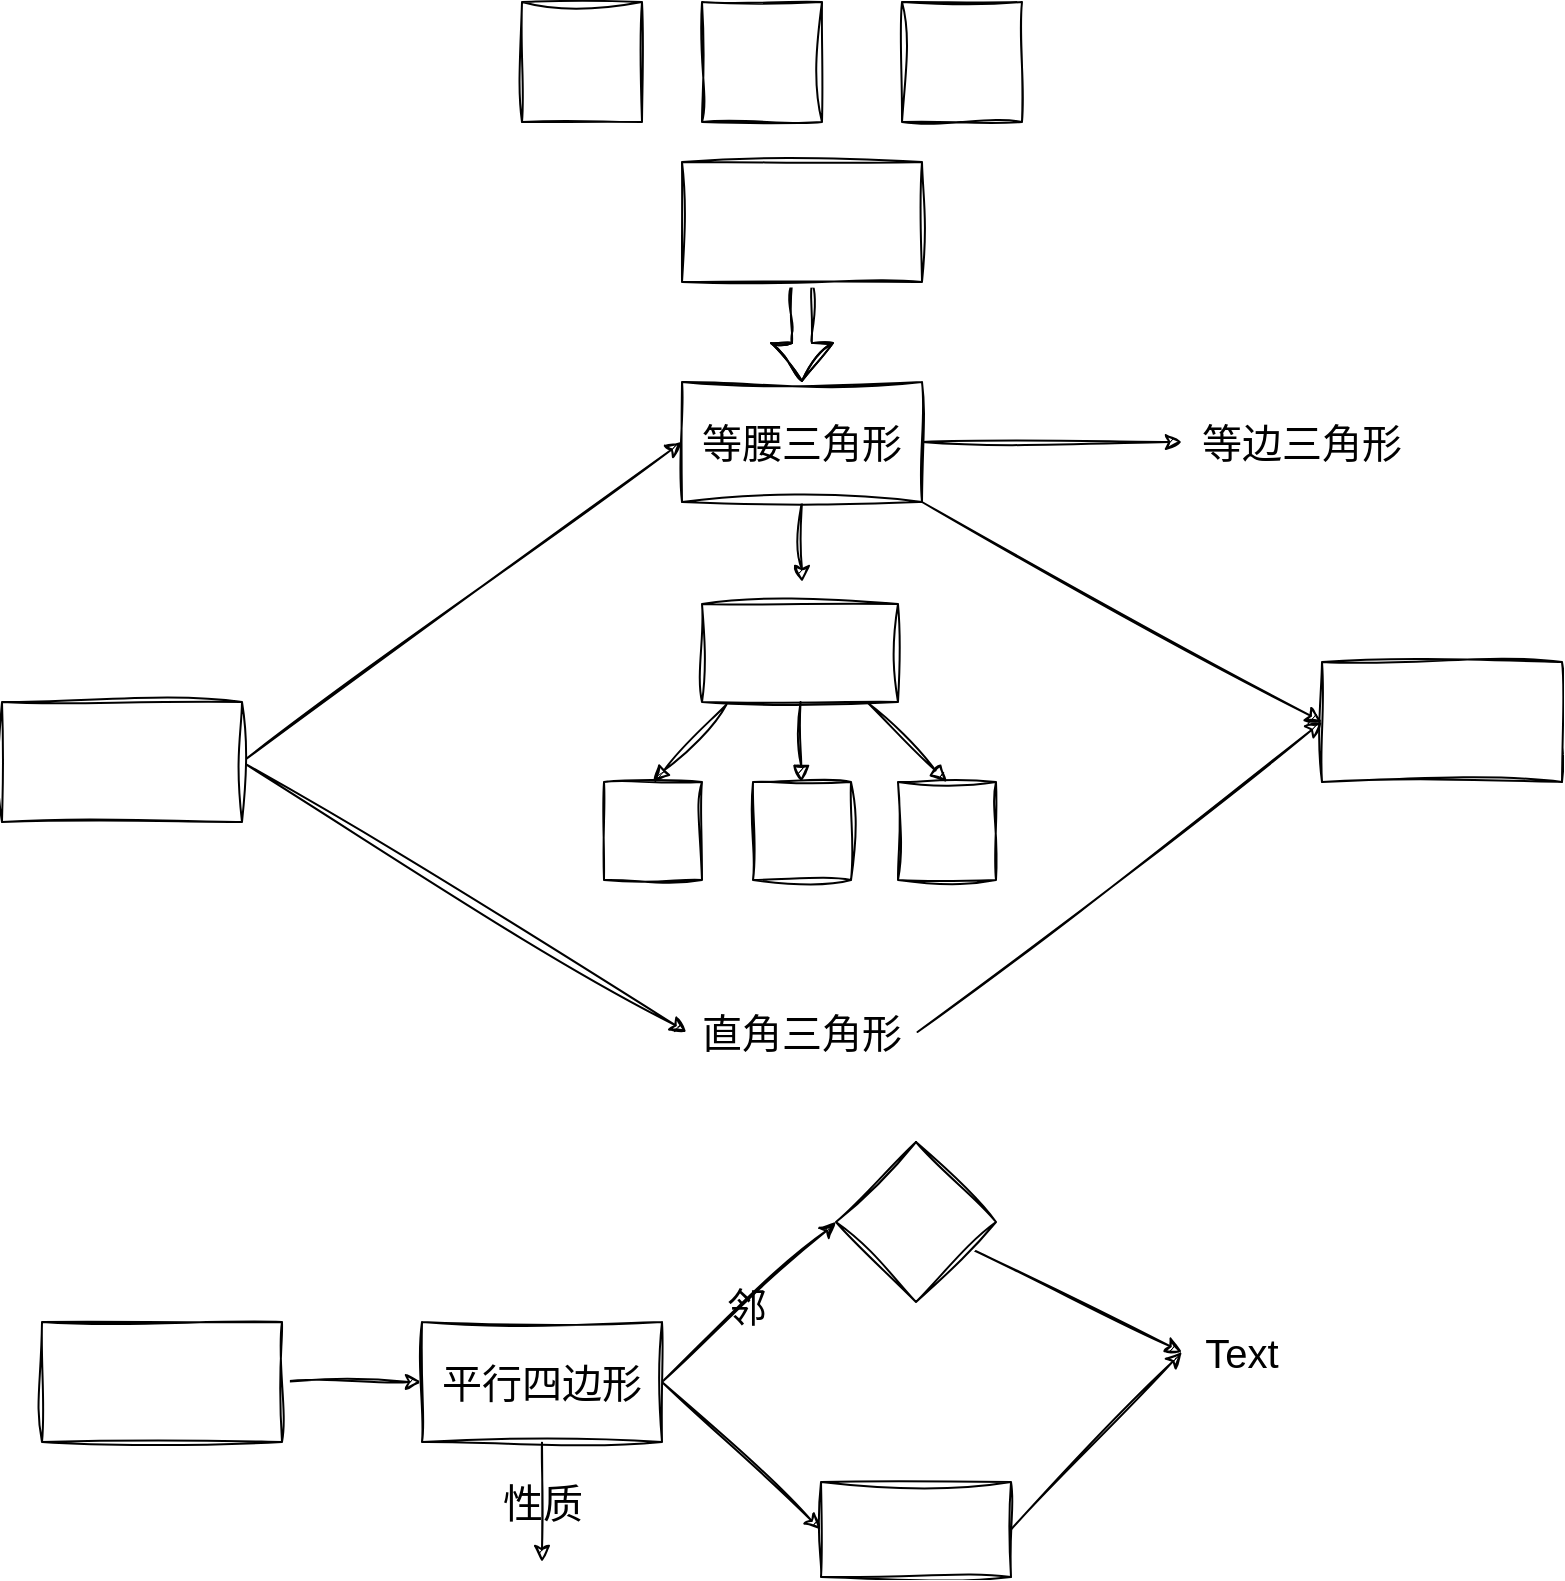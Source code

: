 <mxfile version="20.8.16" type="github">
  <diagram name="第 1 页" id="h6_vGnYJ_OD5_Ige07re">
    <mxGraphModel dx="1306" dy="826" grid="1" gridSize="10" guides="1" tooltips="1" connect="1" arrows="1" fold="1" page="1" pageScale="1" pageWidth="827" pageHeight="1169" math="0" shadow="0">
      <root>
        <mxCell id="0" />
        <mxCell id="1" parent="0" />
        <mxCell id="lBFcBCJgX3d3Oh1-6d5N-2" style="edgeStyle=orthogonalEdgeStyle;rounded=0;orthogonalLoop=1;jettySize=auto;html=1;exitX=1;exitY=0.5;exitDx=0;exitDy=0;entryX=0;entryY=0.5;entryDx=0;entryDy=0;sketch=1;curveFitting=1;jiggle=2;labelBackgroundColor=none;fontColor=default;" edge="1" parent="1" source="lBFcBCJgX3d3Oh1-6d5N-1" target="lBFcBCJgX3d3Oh1-6d5N-3">
          <mxGeometry relative="1" as="geometry">
            <mxPoint x="580" y="230" as="targetPoint" />
          </mxGeometry>
        </mxCell>
        <mxCell id="lBFcBCJgX3d3Oh1-6d5N-4" style="edgeStyle=orthogonalEdgeStyle;rounded=0;orthogonalLoop=1;jettySize=auto;html=1;exitX=0.5;exitY=0;exitDx=0;exitDy=0;shape=flexArrow;endArrow=none;endFill=0;startArrow=block;sketch=1;curveFitting=1;jiggle=2;labelBackgroundColor=none;fontColor=default;" edge="1" parent="1" source="lBFcBCJgX3d3Oh1-6d5N-1">
          <mxGeometry relative="1" as="geometry">
            <mxPoint x="430" y="150" as="targetPoint" />
          </mxGeometry>
        </mxCell>
        <mxCell id="lBFcBCJgX3d3Oh1-6d5N-22" style="edgeStyle=none;rounded=0;orthogonalLoop=1;jettySize=auto;html=1;exitX=1;exitY=1;exitDx=0;exitDy=0;entryX=0;entryY=0.5;entryDx=0;entryDy=0;startArrow=none;endArrow=classic;endFill=1;startFill=0;sketch=1;curveFitting=1;jiggle=2;labelBackgroundColor=none;fontColor=default;" edge="1" parent="1" source="lBFcBCJgX3d3Oh1-6d5N-1" target="lBFcBCJgX3d3Oh1-6d5N-21">
          <mxGeometry relative="1" as="geometry" />
        </mxCell>
        <mxCell id="lBFcBCJgX3d3Oh1-6d5N-23" style="edgeStyle=none;rounded=0;orthogonalLoop=1;jettySize=auto;html=1;exitX=0.5;exitY=1;exitDx=0;exitDy=0;startArrow=none;startFill=0;endArrow=classic;endFill=1;sketch=1;curveFitting=1;jiggle=2;labelBackgroundColor=none;fontColor=default;" edge="1" parent="1" source="lBFcBCJgX3d3Oh1-6d5N-1">
          <mxGeometry relative="1" as="geometry">
            <mxPoint x="430" y="300" as="targetPoint" />
          </mxGeometry>
        </mxCell>
        <mxCell id="lBFcBCJgX3d3Oh1-6d5N-1" value="&lt;font style=&quot;font-size: 20px;&quot;&gt;等腰三角形&lt;/font&gt;" style="rounded=0;whiteSpace=wrap;html=1;sketch=1;curveFitting=1;jiggle=2;labelBackgroundColor=none;" vertex="1" parent="1">
          <mxGeometry x="370" y="200" width="120" height="60" as="geometry" />
        </mxCell>
        <mxCell id="lBFcBCJgX3d3Oh1-6d5N-3" value="等边三角形" style="text;html=1;strokeColor=none;fillColor=none;align=center;verticalAlign=middle;whiteSpace=wrap;rounded=0;fontSize=20;sketch=1;curveFitting=1;jiggle=2;labelBackgroundColor=none;" vertex="1" parent="1">
          <mxGeometry x="620" y="210" width="120" height="40" as="geometry" />
        </mxCell>
        <mxCell id="lBFcBCJgX3d3Oh1-6d5N-5" value="" style="rounded=0;whiteSpace=wrap;html=1;sketch=1;curveFitting=1;jiggle=2;labelBackgroundColor=none;" vertex="1" parent="1">
          <mxGeometry x="370" y="90" width="120" height="60" as="geometry" />
        </mxCell>
        <mxCell id="lBFcBCJgX3d3Oh1-6d5N-6" value="" style="rounded=0;whiteSpace=wrap;html=1;sketch=1;curveFitting=1;jiggle=2;labelBackgroundColor=none;" vertex="1" parent="1">
          <mxGeometry x="290" y="10" width="60" height="60" as="geometry" />
        </mxCell>
        <mxCell id="lBFcBCJgX3d3Oh1-6d5N-7" value="" style="rounded=0;whiteSpace=wrap;html=1;sketch=1;curveFitting=1;jiggle=2;labelBackgroundColor=none;" vertex="1" parent="1">
          <mxGeometry x="380" y="10" width="60" height="60" as="geometry" />
        </mxCell>
        <mxCell id="lBFcBCJgX3d3Oh1-6d5N-8" value="" style="rounded=0;whiteSpace=wrap;html=1;sketch=1;curveFitting=1;jiggle=2;labelBackgroundColor=none;" vertex="1" parent="1">
          <mxGeometry x="480" y="10" width="60" height="60" as="geometry" />
        </mxCell>
        <mxCell id="lBFcBCJgX3d3Oh1-6d5N-9" value="" style="rounded=0;whiteSpace=wrap;html=1;sketch=1;curveFitting=1;jiggle=2;labelBackgroundColor=none;" vertex="1" parent="1">
          <mxGeometry x="380" y="311" width="98" height="49" as="geometry" />
        </mxCell>
        <mxCell id="lBFcBCJgX3d3Oh1-6d5N-15" style="rounded=0;orthogonalLoop=1;jettySize=auto;html=1;exitX=0.5;exitY=0;exitDx=0;exitDy=0;entryX=0.125;entryY=1.025;entryDx=0;entryDy=0;entryPerimeter=0;startArrow=block;endArrow=none;endFill=0;sketch=1;curveFitting=1;jiggle=2;labelBackgroundColor=none;fontColor=default;" edge="1" parent="1" source="lBFcBCJgX3d3Oh1-6d5N-20" target="lBFcBCJgX3d3Oh1-6d5N-9">
          <mxGeometry relative="1" as="geometry">
            <mxPoint x="350" y="431" as="sourcePoint" />
          </mxGeometry>
        </mxCell>
        <mxCell id="lBFcBCJgX3d3Oh1-6d5N-16" value="" style="edgeStyle=none;rounded=0;orthogonalLoop=1;jettySize=auto;html=1;startArrow=block;endArrow=none;endFill=0;sketch=1;curveFitting=1;jiggle=2;labelBackgroundColor=none;fontColor=default;" edge="1" parent="1" source="lBFcBCJgX3d3Oh1-6d5N-13" target="lBFcBCJgX3d3Oh1-6d5N-9">
          <mxGeometry relative="1" as="geometry" />
        </mxCell>
        <mxCell id="lBFcBCJgX3d3Oh1-6d5N-13" value="" style="rounded=0;whiteSpace=wrap;html=1;sketch=1;curveFitting=1;jiggle=2;labelBackgroundColor=none;" vertex="1" parent="1">
          <mxGeometry x="405.5" y="400" width="49" height="49" as="geometry" />
        </mxCell>
        <mxCell id="lBFcBCJgX3d3Oh1-6d5N-17" style="edgeStyle=none;rounded=0;orthogonalLoop=1;jettySize=auto;html=1;startArrow=block;endArrow=none;endFill=0;entryX=0.847;entryY=1.01;entryDx=0;entryDy=0;entryPerimeter=0;exitX=0.5;exitY=0;exitDx=0;exitDy=0;sketch=1;curveFitting=1;jiggle=2;labelBackgroundColor=none;fontColor=default;" edge="1" parent="1" source="lBFcBCJgX3d3Oh1-6d5N-19" target="lBFcBCJgX3d3Oh1-6d5N-9">
          <mxGeometry relative="1" as="geometry">
            <mxPoint x="480" y="381" as="targetPoint" />
            <mxPoint x="496.812" y="441" as="sourcePoint" />
          </mxGeometry>
        </mxCell>
        <mxCell id="lBFcBCJgX3d3Oh1-6d5N-19" value="" style="rounded=0;whiteSpace=wrap;html=1;sketch=1;curveFitting=1;jiggle=2;labelBackgroundColor=none;" vertex="1" parent="1">
          <mxGeometry x="478" y="400" width="49" height="49" as="geometry" />
        </mxCell>
        <mxCell id="lBFcBCJgX3d3Oh1-6d5N-20" value="" style="rounded=0;whiteSpace=wrap;html=1;sketch=1;curveFitting=1;jiggle=2;labelBackgroundColor=none;" vertex="1" parent="1">
          <mxGeometry x="331" y="400" width="49" height="49" as="geometry" />
        </mxCell>
        <mxCell id="lBFcBCJgX3d3Oh1-6d5N-21" value="" style="rounded=0;whiteSpace=wrap;html=1;sketch=1;curveFitting=1;jiggle=2;labelBackgroundColor=none;" vertex="1" parent="1">
          <mxGeometry x="690" y="340" width="120" height="60" as="geometry" />
        </mxCell>
        <mxCell id="lBFcBCJgX3d3Oh1-6d5N-25" style="edgeStyle=none;rounded=0;orthogonalLoop=1;jettySize=auto;html=1;exitX=1;exitY=0.5;exitDx=0;exitDy=0;fontSize=20;startArrow=none;startFill=0;endArrow=classic;endFill=1;entryX=0;entryY=0.5;entryDx=0;entryDy=0;sketch=1;curveFitting=1;jiggle=2;labelBackgroundColor=none;fontColor=default;" edge="1" parent="1" source="lBFcBCJgX3d3Oh1-6d5N-24" target="lBFcBCJgX3d3Oh1-6d5N-21">
          <mxGeometry relative="1" as="geometry">
            <mxPoint x="610" y="400" as="targetPoint" />
          </mxGeometry>
        </mxCell>
        <mxCell id="lBFcBCJgX3d3Oh1-6d5N-24" value="直角三角形" style="text;html=1;strokeColor=none;fillColor=none;align=center;verticalAlign=middle;whiteSpace=wrap;rounded=0;fontSize=20;sketch=1;curveFitting=1;jiggle=2;labelBackgroundColor=none;" vertex="1" parent="1">
          <mxGeometry x="372.25" y="510" width="115.5" height="30" as="geometry" />
        </mxCell>
        <mxCell id="lBFcBCJgX3d3Oh1-6d5N-27" style="edgeStyle=none;rounded=0;orthogonalLoop=1;jettySize=auto;html=1;exitX=1;exitY=0.5;exitDx=0;exitDy=0;entryX=0;entryY=0.5;entryDx=0;entryDy=0;fontSize=20;startArrow=none;startFill=0;endArrow=classic;endFill=1;sketch=1;curveFitting=1;jiggle=2;labelBackgroundColor=none;fontColor=default;" edge="1" parent="1" source="lBFcBCJgX3d3Oh1-6d5N-26" target="lBFcBCJgX3d3Oh1-6d5N-1">
          <mxGeometry relative="1" as="geometry" />
        </mxCell>
        <mxCell id="lBFcBCJgX3d3Oh1-6d5N-28" style="edgeStyle=none;rounded=0;orthogonalLoop=1;jettySize=auto;html=1;exitX=1;exitY=0.5;exitDx=0;exitDy=0;entryX=0;entryY=0.5;entryDx=0;entryDy=0;fontSize=20;startArrow=none;startFill=0;endArrow=classic;endFill=1;sketch=1;curveFitting=1;jiggle=2;labelBackgroundColor=none;fontColor=default;" edge="1" parent="1" source="lBFcBCJgX3d3Oh1-6d5N-26" target="lBFcBCJgX3d3Oh1-6d5N-24">
          <mxGeometry relative="1" as="geometry" />
        </mxCell>
        <mxCell id="lBFcBCJgX3d3Oh1-6d5N-26" value="" style="rounded=0;whiteSpace=wrap;html=1;fontSize=20;sketch=1;curveFitting=1;jiggle=2;labelBackgroundColor=none;" vertex="1" parent="1">
          <mxGeometry x="30" y="360" width="120" height="60" as="geometry" />
        </mxCell>
        <mxCell id="lBFcBCJgX3d3Oh1-6d5N-30" style="edgeStyle=none;rounded=0;orthogonalLoop=1;jettySize=auto;html=1;exitX=1;exitY=0.5;exitDx=0;exitDy=0;fontSize=20;startArrow=none;startFill=0;endArrow=classic;endFill=1;sketch=1;curveFitting=1;jiggle=2;labelBackgroundColor=none;fontColor=default;" edge="1" parent="1" source="lBFcBCJgX3d3Oh1-6d5N-29">
          <mxGeometry relative="1" as="geometry">
            <mxPoint x="240" y="700" as="targetPoint" />
          </mxGeometry>
        </mxCell>
        <mxCell id="lBFcBCJgX3d3Oh1-6d5N-29" value="" style="rounded=0;whiteSpace=wrap;html=1;fontSize=20;sketch=1;curveFitting=1;jiggle=2;labelBackgroundColor=none;" vertex="1" parent="1">
          <mxGeometry x="50" y="670" width="120" height="60" as="geometry" />
        </mxCell>
        <mxCell id="lBFcBCJgX3d3Oh1-6d5N-32" value="性质" style="edgeStyle=none;rounded=0;orthogonalLoop=1;jettySize=auto;html=1;exitX=0.5;exitY=1;exitDx=0;exitDy=0;fontSize=20;startArrow=none;startFill=0;endArrow=classic;endFill=1;sketch=1;curveFitting=1;jiggle=2;labelBackgroundColor=none;fontColor=default;" edge="1" parent="1" source="lBFcBCJgX3d3Oh1-6d5N-31">
          <mxGeometry relative="1" as="geometry">
            <mxPoint x="300" y="790" as="targetPoint" />
          </mxGeometry>
        </mxCell>
        <mxCell id="lBFcBCJgX3d3Oh1-6d5N-33" style="edgeStyle=none;rounded=0;orthogonalLoop=1;jettySize=auto;html=1;exitX=1;exitY=0.5;exitDx=0;exitDy=0;fontSize=20;startArrow=none;startFill=0;endArrow=classic;endFill=1;entryX=0;entryY=0.5;entryDx=0;entryDy=0;sketch=1;curveFitting=1;jiggle=2;labelBackgroundColor=none;fontColor=default;" edge="1" parent="1" source="lBFcBCJgX3d3Oh1-6d5N-31" target="lBFcBCJgX3d3Oh1-6d5N-37">
          <mxGeometry relative="1" as="geometry">
            <mxPoint x="530" y="620" as="targetPoint" />
          </mxGeometry>
        </mxCell>
        <mxCell id="lBFcBCJgX3d3Oh1-6d5N-34" value="邻" style="edgeLabel;html=1;align=center;verticalAlign=middle;resizable=0;points=[];fontSize=20;rounded=0;sketch=1;curveFitting=1;jiggle=2;labelBackgroundColor=none;" vertex="1" connectable="0" parent="lBFcBCJgX3d3Oh1-6d5N-33">
          <mxGeometry x="-0.033" relative="1" as="geometry">
            <mxPoint as="offset" />
          </mxGeometry>
        </mxCell>
        <mxCell id="lBFcBCJgX3d3Oh1-6d5N-40" style="edgeStyle=none;rounded=0;orthogonalLoop=1;jettySize=auto;html=1;entryX=0;entryY=0.5;entryDx=0;entryDy=0;fontSize=20;startArrow=none;startFill=0;endArrow=classic;endFill=1;exitX=1;exitY=0.5;exitDx=0;exitDy=0;sketch=1;curveFitting=1;jiggle=2;labelBackgroundColor=none;fontColor=default;" edge="1" parent="1" source="lBFcBCJgX3d3Oh1-6d5N-31" target="lBFcBCJgX3d3Oh1-6d5N-39">
          <mxGeometry relative="1" as="geometry" />
        </mxCell>
        <mxCell id="lBFcBCJgX3d3Oh1-6d5N-31" value="平行四边形" style="rounded=0;whiteSpace=wrap;html=1;fontSize=20;sketch=1;curveFitting=1;jiggle=2;labelBackgroundColor=none;" vertex="1" parent="1">
          <mxGeometry x="240" y="670" width="120" height="60" as="geometry" />
        </mxCell>
        <mxCell id="lBFcBCJgX3d3Oh1-6d5N-42" style="edgeStyle=none;rounded=0;orthogonalLoop=1;jettySize=auto;html=1;entryX=0;entryY=0.5;entryDx=0;entryDy=0;fontSize=20;startArrow=none;startFill=0;endArrow=classic;endFill=1;sketch=1;curveFitting=1;jiggle=2;labelBackgroundColor=none;fontColor=default;" edge="1" parent="1" source="lBFcBCJgX3d3Oh1-6d5N-37" target="lBFcBCJgX3d3Oh1-6d5N-41">
          <mxGeometry relative="1" as="geometry" />
        </mxCell>
        <mxCell id="lBFcBCJgX3d3Oh1-6d5N-37" value="" style="rhombus;whiteSpace=wrap;html=1;fontSize=20;direction=east;rounded=0;sketch=1;curveFitting=1;jiggle=2;labelBackgroundColor=none;" vertex="1" parent="1">
          <mxGeometry x="447" y="580" width="80" height="80" as="geometry" />
        </mxCell>
        <mxCell id="lBFcBCJgX3d3Oh1-6d5N-43" style="edgeStyle=none;rounded=0;orthogonalLoop=1;jettySize=auto;html=1;entryX=0;entryY=0.5;entryDx=0;entryDy=0;fontSize=20;startArrow=none;startFill=0;endArrow=classic;endFill=1;exitX=1;exitY=0.5;exitDx=0;exitDy=0;sketch=1;curveFitting=1;jiggle=2;labelBackgroundColor=none;fontColor=default;" edge="1" parent="1" source="lBFcBCJgX3d3Oh1-6d5N-39" target="lBFcBCJgX3d3Oh1-6d5N-41">
          <mxGeometry relative="1" as="geometry" />
        </mxCell>
        <mxCell id="lBFcBCJgX3d3Oh1-6d5N-39" value="" style="rounded=0;whiteSpace=wrap;html=1;fontSize=20;sketch=1;curveFitting=1;jiggle=2;labelBackgroundColor=none;" vertex="1" parent="1">
          <mxGeometry x="439.5" y="750" width="95" height="47.5" as="geometry" />
        </mxCell>
        <mxCell id="lBFcBCJgX3d3Oh1-6d5N-41" value="Text" style="text;html=1;strokeColor=none;fillColor=none;align=center;verticalAlign=middle;whiteSpace=wrap;rounded=0;fontSize=20;sketch=1;curveFitting=1;jiggle=2;labelBackgroundColor=none;" vertex="1" parent="1">
          <mxGeometry x="620" y="670" width="60" height="30" as="geometry" />
        </mxCell>
      </root>
    </mxGraphModel>
  </diagram>
</mxfile>
